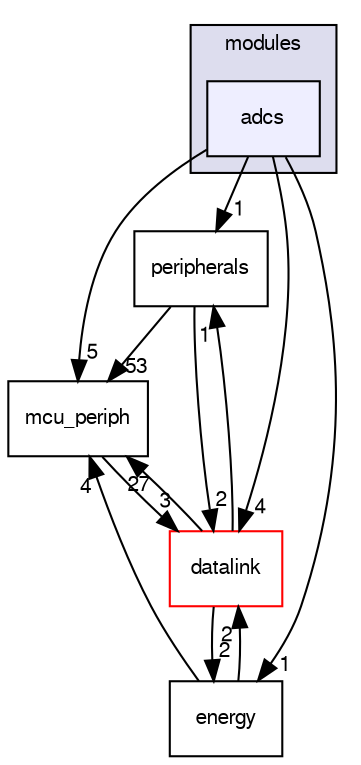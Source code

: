 digraph "sw/airborne/modules/adcs" {
  compound=true
  node [ fontsize="10", fontname="FreeSans"];
  edge [ labelfontsize="10", labelfontname="FreeSans"];
  subgraph clusterdir_c2abcdd6ccb39c3582929c0e3f5651c2 {
    graph [ bgcolor="#ddddee", pencolor="black", label="modules" fontname="FreeSans", fontsize="10", URL="dir_c2abcdd6ccb39c3582929c0e3f5651c2.html"]
  dir_7db9f768f6795de127968192d654d670 [shape=box, label="adcs", style="filled", fillcolor="#eeeeff", pencolor="black", URL="dir_7db9f768f6795de127968192d654d670.html"];
  }
  dir_0a48ba2c0a76794adfddddc873522f67 [shape=box label="peripherals" URL="dir_0a48ba2c0a76794adfddddc873522f67.html"];
  dir_1ca43f6a116d741d80fb1d0555a2b198 [shape=box label="mcu_periph" URL="dir_1ca43f6a116d741d80fb1d0555a2b198.html"];
  dir_164c7aa663179b26059278e7f36078da [shape=box label="datalink" fillcolor="white" style="filled" color="red" URL="dir_164c7aa663179b26059278e7f36078da.html"];
  dir_f40bc035e2479aed27dd3b0d2c095b9e [shape=box label="energy" URL="dir_f40bc035e2479aed27dd3b0d2c095b9e.html"];
  dir_0a48ba2c0a76794adfddddc873522f67->dir_1ca43f6a116d741d80fb1d0555a2b198 [headlabel="53", labeldistance=1.5 headhref="dir_000109_000107.html"];
  dir_0a48ba2c0a76794adfddddc873522f67->dir_164c7aa663179b26059278e7f36078da [headlabel="2", labeldistance=1.5 headhref="dir_000109_000034.html"];
  dir_7db9f768f6795de127968192d654d670->dir_0a48ba2c0a76794adfddddc873522f67 [headlabel="1", labeldistance=1.5 headhref="dir_000108_000109.html"];
  dir_7db9f768f6795de127968192d654d670->dir_1ca43f6a116d741d80fb1d0555a2b198 [headlabel="5", labeldistance=1.5 headhref="dir_000108_000107.html"];
  dir_7db9f768f6795de127968192d654d670->dir_164c7aa663179b26059278e7f36078da [headlabel="4", labeldistance=1.5 headhref="dir_000108_000034.html"];
  dir_7db9f768f6795de127968192d654d670->dir_f40bc035e2479aed27dd3b0d2c095b9e [headlabel="1", labeldistance=1.5 headhref="dir_000108_000145.html"];
  dir_1ca43f6a116d741d80fb1d0555a2b198->dir_164c7aa663179b26059278e7f36078da [headlabel="3", labeldistance=1.5 headhref="dir_000107_000034.html"];
  dir_164c7aa663179b26059278e7f36078da->dir_0a48ba2c0a76794adfddddc873522f67 [headlabel="1", labeldistance=1.5 headhref="dir_000034_000109.html"];
  dir_164c7aa663179b26059278e7f36078da->dir_1ca43f6a116d741d80fb1d0555a2b198 [headlabel="27", labeldistance=1.5 headhref="dir_000034_000107.html"];
  dir_164c7aa663179b26059278e7f36078da->dir_f40bc035e2479aed27dd3b0d2c095b9e [headlabel="2", labeldistance=1.5 headhref="dir_000034_000145.html"];
  dir_f40bc035e2479aed27dd3b0d2c095b9e->dir_1ca43f6a116d741d80fb1d0555a2b198 [headlabel="4", labeldistance=1.5 headhref="dir_000145_000107.html"];
  dir_f40bc035e2479aed27dd3b0d2c095b9e->dir_164c7aa663179b26059278e7f36078da [headlabel="2", labeldistance=1.5 headhref="dir_000145_000034.html"];
}
